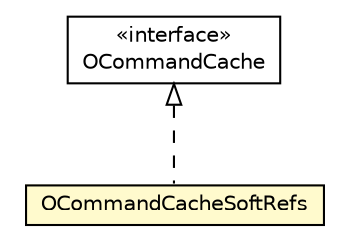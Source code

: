 #!/usr/local/bin/dot
#
# Class diagram 
# Generated by UMLGraph version R5_6-24-gf6e263 (http://www.umlgraph.org/)
#

digraph G {
	edge [fontname="Helvetica",fontsize=10,labelfontname="Helvetica",labelfontsize=10];
	node [fontname="Helvetica",fontsize=10,shape=plaintext];
	nodesep=0.25;
	ranksep=0.5;
	// com.orientechnologies.orient.core.cache.OCommandCacheSoftRefs
	c965670 [label=<<table title="com.orientechnologies.orient.core.cache.OCommandCacheSoftRefs" border="0" cellborder="1" cellspacing="0" cellpadding="2" port="p" bgcolor="lemonChiffon" href="./OCommandCacheSoftRefs.html">
		<tr><td><table border="0" cellspacing="0" cellpadding="1">
<tr><td align="center" balign="center"> OCommandCacheSoftRefs </td></tr>
		</table></td></tr>
		</table>>, URL="./OCommandCacheSoftRefs.html", fontname="Helvetica", fontcolor="black", fontsize=10.0];
	// com.orientechnologies.orient.core.cache.OCommandCache
	c965672 [label=<<table title="com.orientechnologies.orient.core.cache.OCommandCache" border="0" cellborder="1" cellspacing="0" cellpadding="2" port="p" href="./OCommandCache.html">
		<tr><td><table border="0" cellspacing="0" cellpadding="1">
<tr><td align="center" balign="center"> &#171;interface&#187; </td></tr>
<tr><td align="center" balign="center"> OCommandCache </td></tr>
		</table></td></tr>
		</table>>, URL="./OCommandCache.html", fontname="Helvetica", fontcolor="black", fontsize=10.0];
	//com.orientechnologies.orient.core.cache.OCommandCacheSoftRefs implements com.orientechnologies.orient.core.cache.OCommandCache
	c965672:p -> c965670:p [dir=back,arrowtail=empty,style=dashed];
}

